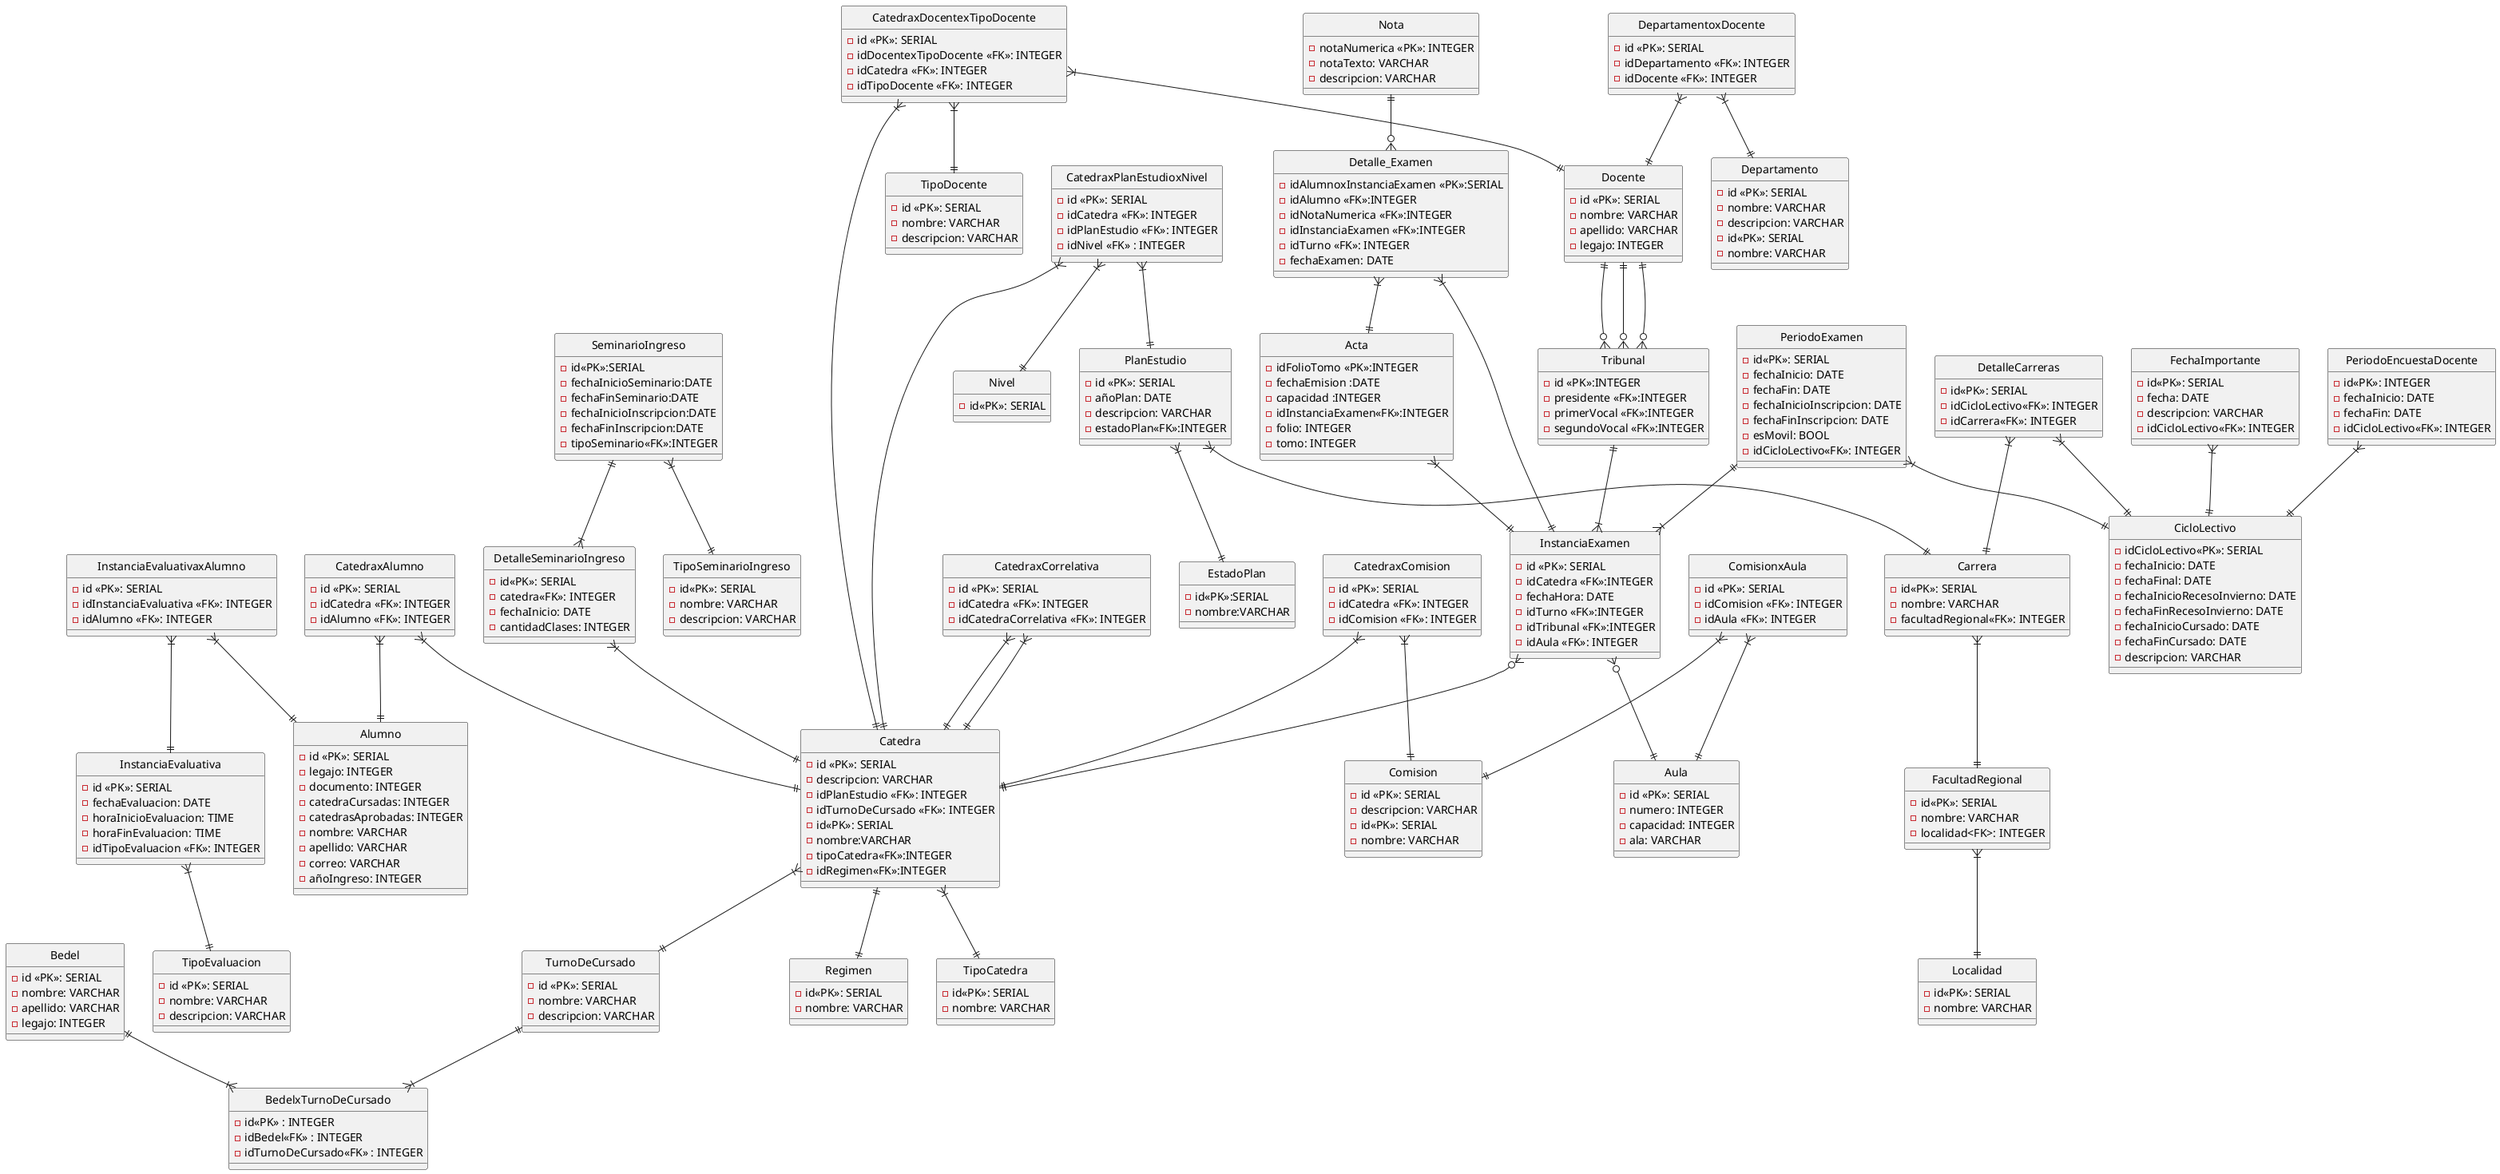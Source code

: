 @startuml Sistema Academico
hide circle
entity Alumno {
    - id <<PK>>: SERIAL
    - legajo: INTEGER
    - documento: INTEGER
    - catedraCursadas: INTEGER
    - catedrasAprobadas: INTEGER
    - nombre: VARCHAR
    - apellido: VARCHAR
    - correo: VARCHAR
    - añoIngreso: INTEGER
}

entity Aula {
    - id <<PK>>: SERIAL
    - numero: INTEGER
    - capacidad: INTEGER
    - ala: VARCHAR
}

entity Catedra {
    - id <<PK>>: SERIAL
    - descripcion: VARCHAR
    - idPlanEstudio <<FK>>: INTEGER
    - idTurnoDeCursado <<FK>>: INTEGER
}

entity Comision {
    - id <<PK>>: SERIAL
    - descripcion: VARCHAR
}

entity Departamento {
    - id <<PK>>: SERIAL
    - nombre: VARCHAR
    - descripcion: VARCHAR
}

entity Docente {
    - id <<PK>>: SERIAL
    - nombre: VARCHAR
    - apellido: VARCHAR
    - legajo: INTEGER
}

entity InstanciaEvaluativa {
    - id <<PK>>: SERIAL
    - fechaEvaluacion: DATE
    - horaInicioEvaluacion: TIME
    - horaFinEvaluacion: TIME
    - idTipoEvaluacion <<FK>>: INTEGER
}

entity Bedel {
    - id <<PK>>: SERIAL
    - nombre: VARCHAR
    - apellido: VARCHAR
    - legajo: INTEGER
}

entity PlanEstudio {
    -id <<PK>>: SERIAL
    -añoPlan: DATE
    -descripcion: VARCHAR
    -estadoPlan<<FK>>:INTEGER
}

entity TipoDocente {
    -id <<PK>>: SERIAL
    -nombre: VARCHAR
    -descripcion: VARCHAR
}

entity TipoEvaluacion {
    -id <<PK>>: SERIAL
    -nombre: VARCHAR
    -descripcion: VARCHAR
}

entity TurnoDeCursado {
    -id <<PK>>: SERIAL
    -nombre: VARCHAR
    -descripcion: VARCHAR
}


entity CatedraxAlumno {
    -id <<PK>>: SERIAL
    -idCatedra <<FK>>: INTEGER
    -idAlumno <<FK>>: INTEGER
}

entity CatedraxComision {
    -id <<PK>>: SERIAL
    -idCatedra <<FK>>: INTEGER
    -idComision <<FK>>: INTEGER
}

entity CatedraxCorrelativa {
    -id <<PK>>: SERIAL
    -idCatedra <<FK>>: INTEGER
    -idCatedraCorrelativa <<FK>>: INTEGER
}

entity CatedraxDocentexTipoDocente {
    -id <<PK>>: SERIAL
    -idDocentexTipoDocente <<FK>>: INTEGER
    -idCatedra <<FK>>: INTEGER
    -idTipoDocente <<FK>>: INTEGER
}

entity CatedraxPlanEstudioxNivel {
    -id <<PK>>: SERIAL
    -idCatedra <<FK>>: INTEGER
    -idPlanEstudio <<FK>>: INTEGER
    -idNivel <<FK>> : INTEGER
}

entity ComisionxAula {
    -id <<PK>>: SERIAL
    -idComision <<FK>>: INTEGER
    -idAula <<FK>>: INTEGER
}

entity DepartamentoxDocente {
    -id <<PK>>: SERIAL
    -idDepartamento <<FK>>: INTEGER
    -idDocente <<FK>>: INTEGER
}

entity InstanciaEvaluativaxAlumno {
    -id <<PK>>: SERIAL
    -idInstanciaEvaluativa <<FK>>: INTEGER
    -idAlumno <<FK>>: INTEGER
}


'Plan Academico

entity EstadoPlan{
    -id<<PK>>:SERIAL
    -nombre:VARCHAR
}

entity Catedra{
    -id<<PK>>: SERIAL
    -nombre:VARCHAR
    -tipoCatedra<<FK>>:INTEGER
    -idRegimen<<FK>>:INTEGER
}


entity Carrera{
    -id<<PK>>: SERIAL
    -nombre: VARCHAR
    -facultadRegional<<FK>>: INTEGER
}

entity Regimen {
    -id<<PK>>: SERIAL
    -nombre: VARCHAR
}

entity TipoCatedra {
    -id<<PK>>: SERIAL
    -nombre: VARCHAR
}

entity FacultadRegional {
    -id<<PK>>: SERIAL
    -nombre: VARCHAR
    -localidad<FK>: INTEGER
}

entity Localidad {
    -id<<PK>>: SERIAL
    -nombre: VARCHAR  
}


'--EXAMENES--
'---Definición de entidades ---
entity Nota {

    -notaNumerica <<PK>>: INTEGER
    -notaTexto: VARCHAR
    -descripcion: VARCHAR

}

entity Acta {
    -idFolioTomo <<PK>>:INTEGER
    -fechaEmision :DATE 
    -capacidad :INTEGER 
    -idInstanciaExamen<<FK>>:INTEGER
    -folio: INTEGER
    -tomo: INTEGER
}

entity Tribunal {
    -id <<PK>>:INTEGER
    '-- Esto ver diagrama de quienes modelan profesores, si no iría foreignKey(idProfesor)
    -presidente <<FK>>:INTEGER
    -primerVocal <<FK>>:INTEGER
    -segundoVocal <<FK>>:INTEGER
}

entity InstanciaExamen {
    -id <<PK>>: SERIAL
    '-- relacion con catedra --'
    -idCatedra <<FK>>:INTEGER
    -fechaHora: DATE
    -idTurno <<FK>>:INTEGER
    -idTribunal <<FK>>:INTEGER
    -idAula <<FK>>: INTEGER
}

'incripto examen - detalle de examen
entity Detalle_Examen{
    -idAlumnoxInstanciaExamen <<PK>>:SERIAL
    '-- relación con alumno --'
    -idAlumno <<FK>>:INTEGER
    -idNotaNumerica <<FK>>:INTEGER
    -idInstanciaExamen <<FK>>:INTEGER
    -idTurno <<FK>>: INTEGER
    -fechaExamen: DATE
}

'Seminario ingreso

entity SeminarioIngreso {
    - id<<PK>>:SERIAL
    - fechaInicioSeminario:DATE
    - fechaFinSeminario:DATE
    - fechaInicioInscripcion:DATE
    - fechaFinInscripcion:DATE
    - tipoSeminario<<FK>>:INTEGER
}

entity DetalleSeminarioIngreso {
    -id<<PK>>: SERIAL
    -catedra<<FK>>: INTEGER
    -fechaInicio: DATE
    -cantidadClases: INTEGER
}

entity TipoSeminarioIngreso {
    -id<<PK>>: SERIAL
    -nombre: VARCHAR
    -descripcion: VARCHAR
}

'Ciclo lectivo

entity CicloLectivo {
    -idCicloLectivo<<PK>>: SERIAL 
    -fechaInicio: DATE
    -fechaFinal: DATE
    -fechaInicioRecesoInvierno: DATE
    -fechaFinRecesoInvierno: DATE
    -fechaInicioCursado: DATE
    -fechaFinCursado: DATE
    -descripcion: VARCHAR 
}

entity DetalleCarreras {
    -id<<PK>>: SERIAL 
    -idCicloLectivo<<FK>>: INTEGER 
    -idCarrera<<FK>>: INTEGER 
}

entity Nivel {
    -id<<PK>>: SERIAL 
}

entity Departamento {
    -id<<PK>>: SERIAL 
    -nombre: VARCHAR
}

entity Comision {
    -id<<PK>>: SERIAL 
    -nombre: VARCHAR
}

entity PeriodoExamen {
    -id<<PK>>: SERIAL 
    -fechaInicio: DATE
    -fechaFin: DATE
    -fechaInicioInscripcion: DATE
    -fechaFinInscripcion: DATE
    -esMovil: BOOL
    -idCicloLectivo<<FK>>: INTEGER 
}

entity FechaImportante {
    -id<<PK>>: SERIAL 
    -fecha: DATE
    -descripcion: VARCHAR
    -idCicloLectivo<<FK>>: INTEGER 
}  

entity PeriodoEncuestaDocente {
    - id<<PK>>: INTEGER 
    - fechaInicio: DATE
    - fechaFin: DATE
    - idCicloLectivo<<FK>>: INTEGER 
}

entity BedelxTurnoDeCursado{
    -id<<PK>> : INTEGER
    -idBedel<<FK>> : INTEGER
    -idTurnoDeCursado<<FK>> : INTEGER
}

PeriodoEncuestaDocente }|--||CicloLectivo

PeriodoExamen }|--||CicloLectivo

FechaImportante }|--||CicloLectivo

DetalleCarreras }|--||CicloLectivo
DetalleCarreras }|--||Carrera

PlanEstudio }|--||Carrera

Bedel||--|{ BedelxTurnoDeCursado

TurnoDeCursado||--|{ BedelxTurnoDeCursado

InstanciaEvaluativa }|--|| TipoEvaluacion

Catedra }|--|| TurnoDeCursado


CatedraxAlumno }|--|| Alumno
CatedraxAlumno }|--|| Catedra

CatedraxComision }|--|| Catedra
CatedraxComision }|--|| Comision

CatedraxCorrelativa }|--|| Catedra
CatedraxCorrelativa }|--|| Catedra

CatedraxDocentexTipoDocente }|--|| Catedra
CatedraxDocentexTipoDocente }|--|| Docente
CatedraxDocentexTipoDocente }|--|| TipoDocente

CatedraxPlanEstudioxNivel }|--|| Catedra
CatedraxPlanEstudioxNivel }|--|| PlanEstudio
CatedraxPlanEstudioxNivel }|--|| Nivel

ComisionxAula }|--|| Aula
ComisionxAula }|--|| Comision

DepartamentoxDocente }|--|| Departamento
DepartamentoxDocente }|--|| Docente

InstanciaEvaluativaxAlumno }|--|| Alumno
InstanciaEvaluativaxAlumno }|--|| InstanciaEvaluativa

PlanEstudio }|--|| EstadoPlan

Catedra ||--|| Regimen
Catedra }|--|| TipoCatedra
Carrera }|--|| FacultadRegional

FacultadRegional }|--|| Localidad

Nota ||--o{ Detalle_Examen

Detalle_Examen }|--|| InstanciaExamen
Detalle_Examen }|--|| Acta

Tribunal ||--|{ InstanciaExamen

PeriodoExamen ||--|{ InstanciaExamen

Acta }|--||InstanciaExamen 

InstanciaExamen }o--|| Catedra

Docente ||--o{Tribunal
Docente ||--o{Tribunal
Docente ||--o{Tribunal

InstanciaExamen }o--|| Aula


SeminarioIngreso ||--|{ DetalleSeminarioIngreso
SeminarioIngreso }|--|| TipoSeminarioIngreso

DetalleSeminarioIngreso }|--|| Catedra

@enduml